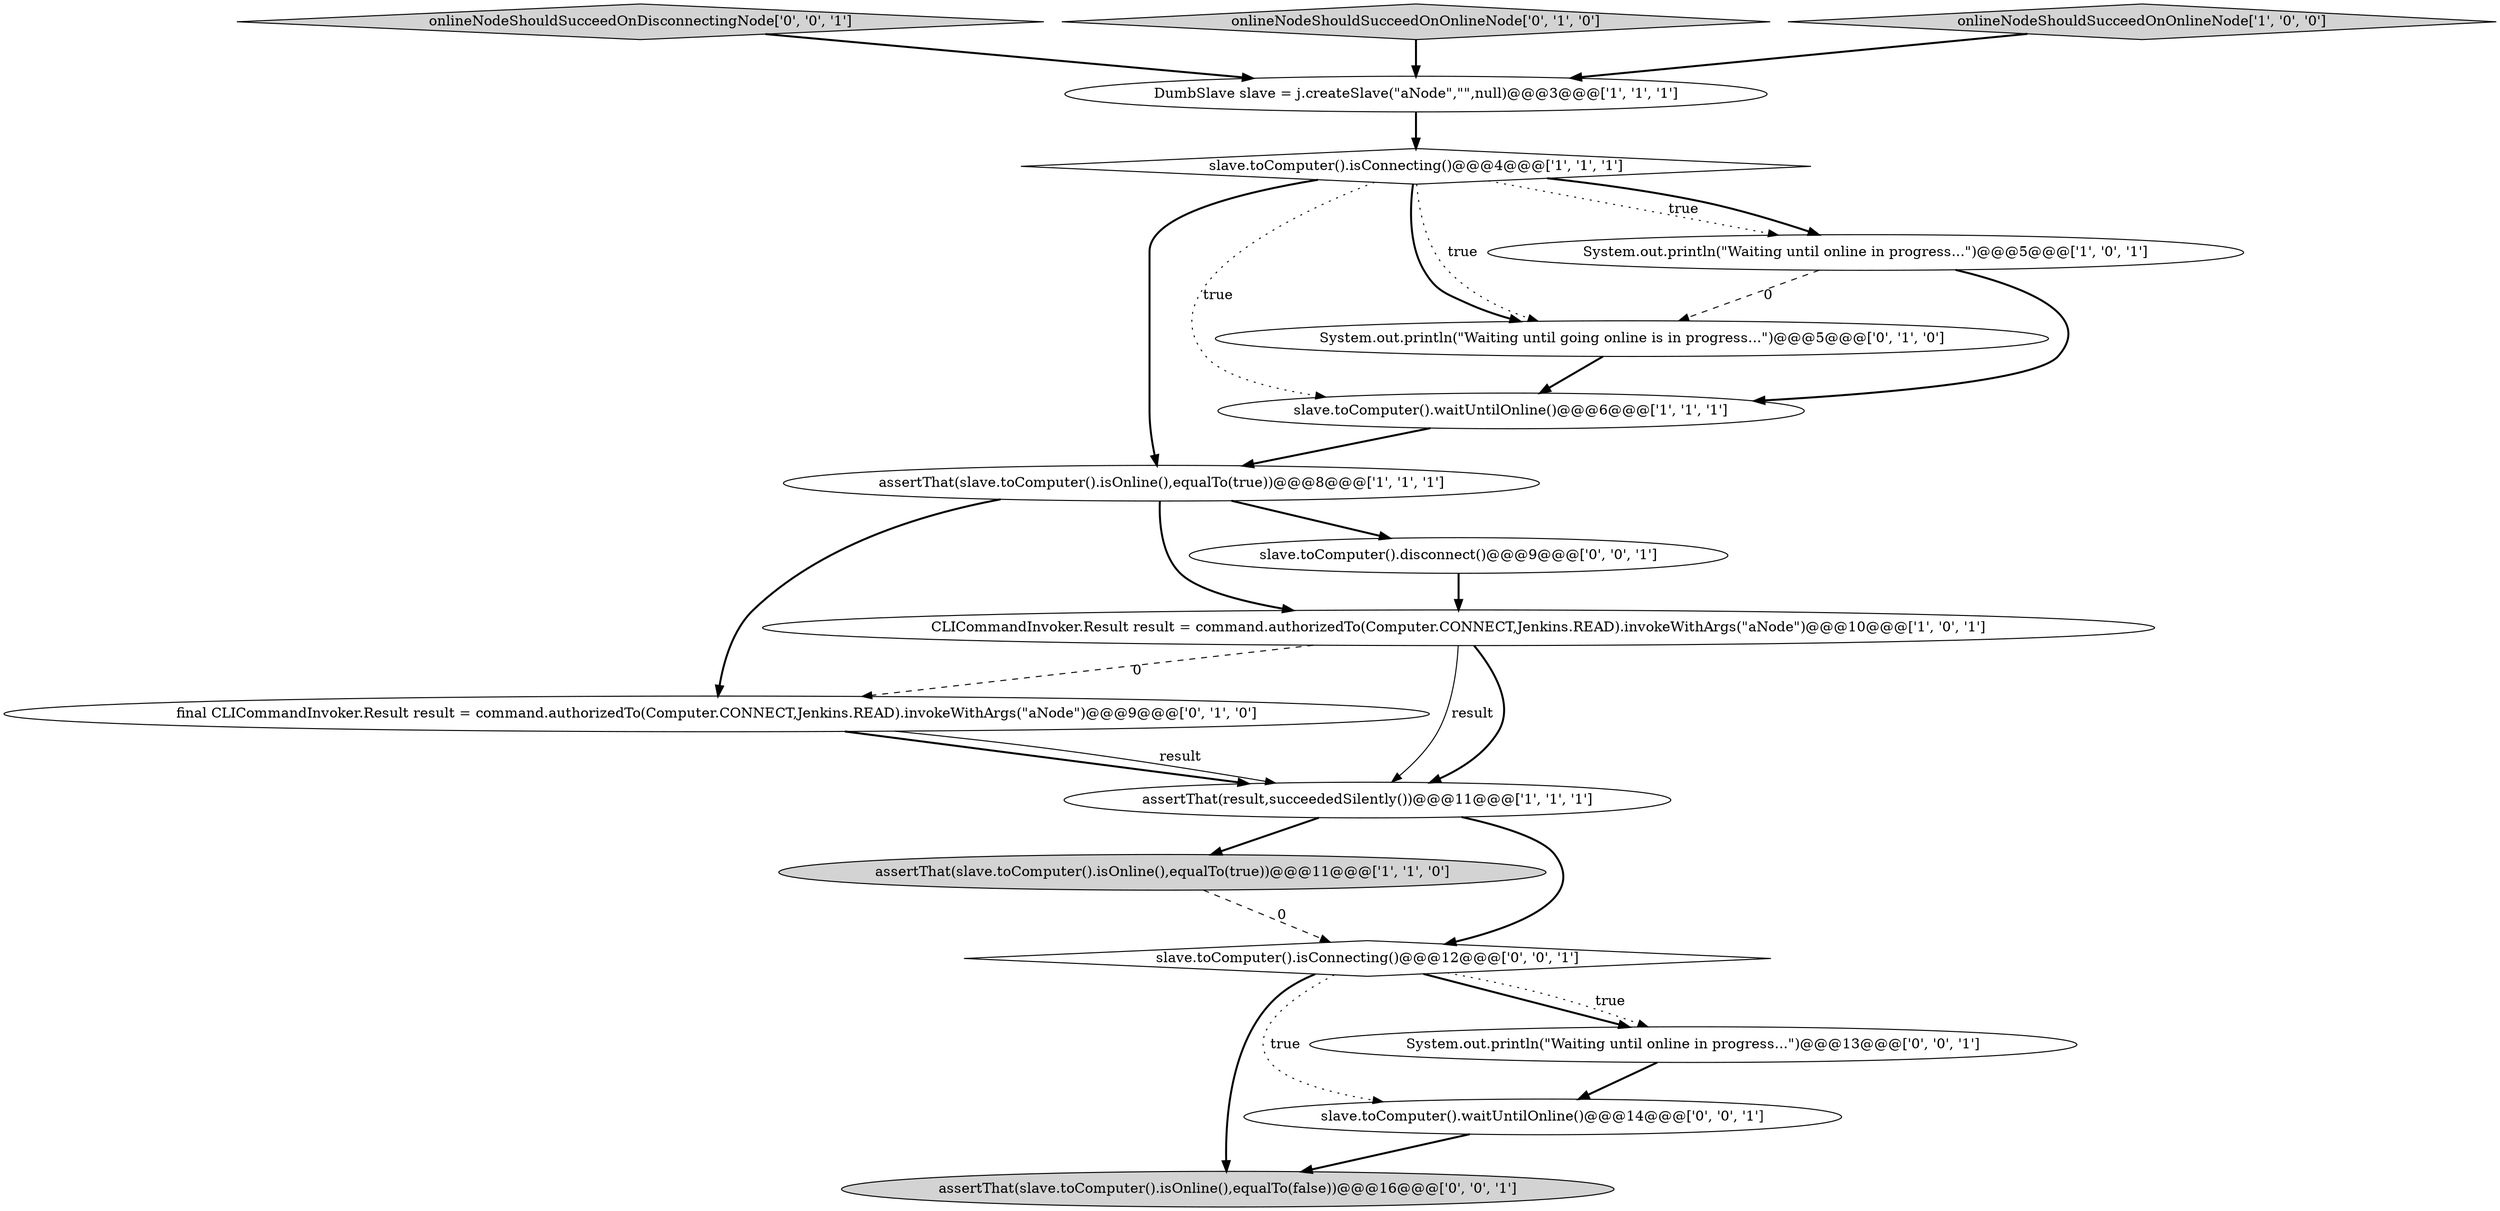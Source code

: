 digraph {
13 [style = filled, label = "onlineNodeShouldSucceedOnDisconnectingNode['0', '0', '1']", fillcolor = lightgray, shape = diamond image = "AAA0AAABBB3BBB"];
9 [style = filled, label = "onlineNodeShouldSucceedOnOnlineNode['0', '1', '0']", fillcolor = lightgray, shape = diamond image = "AAA0AAABBB2BBB"];
16 [style = filled, label = "System.out.println(\"Waiting until online in progress...\")@@@13@@@['0', '0', '1']", fillcolor = white, shape = ellipse image = "AAA0AAABBB3BBB"];
0 [style = filled, label = "onlineNodeShouldSucceedOnOnlineNode['1', '0', '0']", fillcolor = lightgray, shape = diamond image = "AAA0AAABBB1BBB"];
2 [style = filled, label = "System.out.println(\"Waiting until online in progress...\")@@@5@@@['1', '0', '1']", fillcolor = white, shape = ellipse image = "AAA0AAABBB1BBB"];
5 [style = filled, label = "assertThat(slave.toComputer().isOnline(),equalTo(true))@@@11@@@['1', '1', '0']", fillcolor = lightgray, shape = ellipse image = "AAA0AAABBB1BBB"];
8 [style = filled, label = "slave.toComputer().isConnecting()@@@4@@@['1', '1', '1']", fillcolor = white, shape = diamond image = "AAA0AAABBB1BBB"];
4 [style = filled, label = "assertThat(result,succeededSilently())@@@11@@@['1', '1', '1']", fillcolor = white, shape = ellipse image = "AAA0AAABBB1BBB"];
15 [style = filled, label = "slave.toComputer().isConnecting()@@@12@@@['0', '0', '1']", fillcolor = white, shape = diamond image = "AAA0AAABBB3BBB"];
1 [style = filled, label = "CLICommandInvoker.Result result = command.authorizedTo(Computer.CONNECT,Jenkins.READ).invokeWithArgs(\"aNode\")@@@10@@@['1', '0', '1']", fillcolor = white, shape = ellipse image = "AAA0AAABBB1BBB"];
17 [style = filled, label = "assertThat(slave.toComputer().isOnline(),equalTo(false))@@@16@@@['0', '0', '1']", fillcolor = lightgray, shape = ellipse image = "AAA0AAABBB3BBB"];
14 [style = filled, label = "slave.toComputer().waitUntilOnline()@@@14@@@['0', '0', '1']", fillcolor = white, shape = ellipse image = "AAA0AAABBB3BBB"];
3 [style = filled, label = "slave.toComputer().waitUntilOnline()@@@6@@@['1', '1', '1']", fillcolor = white, shape = ellipse image = "AAA0AAABBB1BBB"];
10 [style = filled, label = "final CLICommandInvoker.Result result = command.authorizedTo(Computer.CONNECT,Jenkins.READ).invokeWithArgs(\"aNode\")@@@9@@@['0', '1', '0']", fillcolor = white, shape = ellipse image = "AAA1AAABBB2BBB"];
6 [style = filled, label = "DumbSlave slave = j.createSlave(\"aNode\",\"\",null)@@@3@@@['1', '1', '1']", fillcolor = white, shape = ellipse image = "AAA0AAABBB1BBB"];
12 [style = filled, label = "slave.toComputer().disconnect()@@@9@@@['0', '0', '1']", fillcolor = white, shape = ellipse image = "AAA0AAABBB3BBB"];
7 [style = filled, label = "assertThat(slave.toComputer().isOnline(),equalTo(true))@@@8@@@['1', '1', '1']", fillcolor = white, shape = ellipse image = "AAA0AAABBB1BBB"];
11 [style = filled, label = "System.out.println(\"Waiting until going online is in progress...\")@@@5@@@['0', '1', '0']", fillcolor = white, shape = ellipse image = "AAA1AAABBB2BBB"];
0->6 [style = bold, label=""];
11->3 [style = bold, label=""];
14->17 [style = bold, label=""];
8->11 [style = dotted, label="true"];
7->10 [style = bold, label=""];
1->4 [style = solid, label="result"];
4->5 [style = bold, label=""];
13->6 [style = bold, label=""];
12->1 [style = bold, label=""];
8->2 [style = dotted, label="true"];
3->7 [style = bold, label=""];
6->8 [style = bold, label=""];
9->6 [style = bold, label=""];
2->3 [style = bold, label=""];
8->11 [style = bold, label=""];
8->2 [style = bold, label=""];
7->12 [style = bold, label=""];
10->4 [style = bold, label=""];
16->14 [style = bold, label=""];
1->10 [style = dashed, label="0"];
15->16 [style = bold, label=""];
1->4 [style = bold, label=""];
8->7 [style = bold, label=""];
15->16 [style = dotted, label="true"];
8->3 [style = dotted, label="true"];
7->1 [style = bold, label=""];
2->11 [style = dashed, label="0"];
15->14 [style = dotted, label="true"];
4->15 [style = bold, label=""];
5->15 [style = dashed, label="0"];
10->4 [style = solid, label="result"];
15->17 [style = bold, label=""];
}
